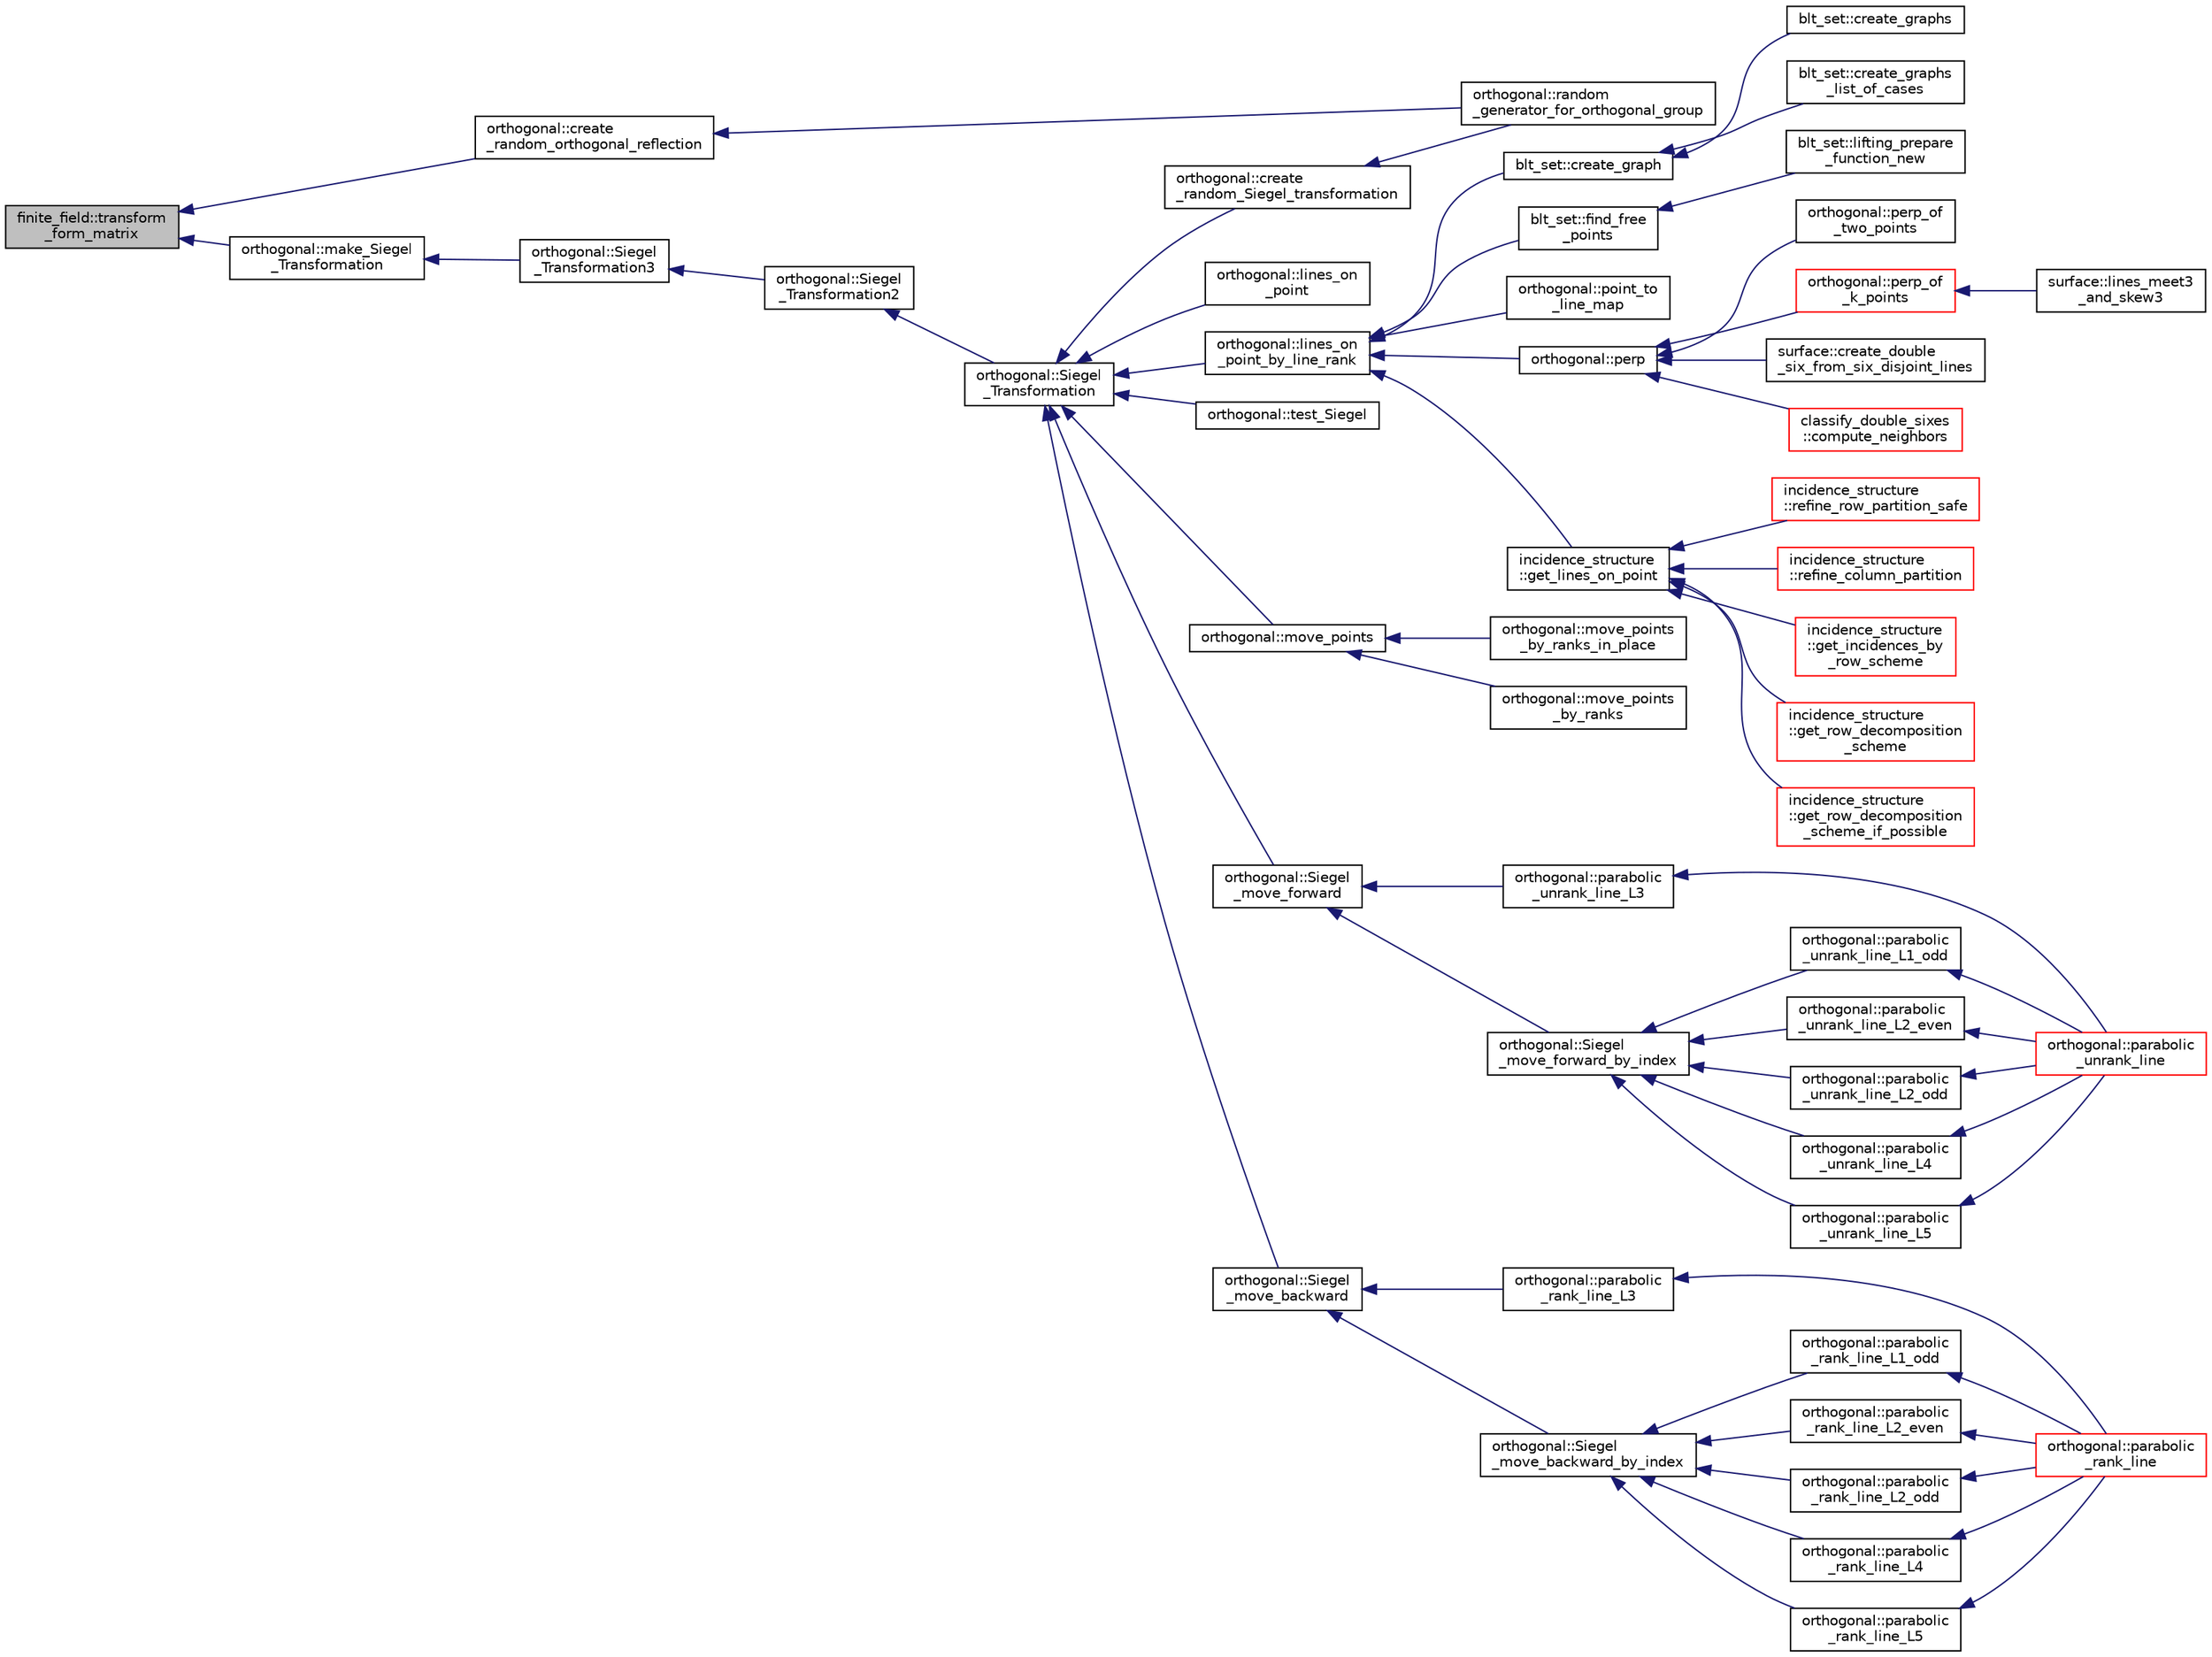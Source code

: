 digraph "finite_field::transform_form_matrix"
{
  edge [fontname="Helvetica",fontsize="10",labelfontname="Helvetica",labelfontsize="10"];
  node [fontname="Helvetica",fontsize="10",shape=record];
  rankdir="LR";
  Node18941 [label="finite_field::transform\l_form_matrix",height=0.2,width=0.4,color="black", fillcolor="grey75", style="filled", fontcolor="black"];
  Node18941 -> Node18942 [dir="back",color="midnightblue",fontsize="10",style="solid",fontname="Helvetica"];
  Node18942 [label="orthogonal::create\l_random_orthogonal_reflection",height=0.2,width=0.4,color="black", fillcolor="white", style="filled",URL="$d7/daa/classorthogonal.html#a8cf782be9d4f9ffd3dfcd485e374e879"];
  Node18942 -> Node18943 [dir="back",color="midnightblue",fontsize="10",style="solid",fontname="Helvetica"];
  Node18943 [label="orthogonal::random\l_generator_for_orthogonal_group",height=0.2,width=0.4,color="black", fillcolor="white", style="filled",URL="$d7/daa/classorthogonal.html#a380946c3af4d3d83118c409a7aecfe3d"];
  Node18941 -> Node18944 [dir="back",color="midnightblue",fontsize="10",style="solid",fontname="Helvetica"];
  Node18944 [label="orthogonal::make_Siegel\l_Transformation",height=0.2,width=0.4,color="black", fillcolor="white", style="filled",URL="$d7/daa/classorthogonal.html#a0edc12b4b658b09345e41b351e9e8d26"];
  Node18944 -> Node18945 [dir="back",color="midnightblue",fontsize="10",style="solid",fontname="Helvetica"];
  Node18945 [label="orthogonal::Siegel\l_Transformation3",height=0.2,width=0.4,color="black", fillcolor="white", style="filled",URL="$d7/daa/classorthogonal.html#ac9129abf3f825e8c7d5591d1ba116ac7"];
  Node18945 -> Node18946 [dir="back",color="midnightblue",fontsize="10",style="solid",fontname="Helvetica"];
  Node18946 [label="orthogonal::Siegel\l_Transformation2",height=0.2,width=0.4,color="black", fillcolor="white", style="filled",URL="$d7/daa/classorthogonal.html#aaf1945ebd71495f1b362e5091d4b30ec"];
  Node18946 -> Node18947 [dir="back",color="midnightblue",fontsize="10",style="solid",fontname="Helvetica"];
  Node18947 [label="orthogonal::Siegel\l_Transformation",height=0.2,width=0.4,color="black", fillcolor="white", style="filled",URL="$d7/daa/classorthogonal.html#a27258e68c99323ac8de66fedbe565a3d"];
  Node18947 -> Node18948 [dir="back",color="midnightblue",fontsize="10",style="solid",fontname="Helvetica"];
  Node18948 [label="orthogonal::lines_on\l_point",height=0.2,width=0.4,color="black", fillcolor="white", style="filled",URL="$d7/daa/classorthogonal.html#aa3249c7fddbc156af817fb274e41c914"];
  Node18947 -> Node18949 [dir="back",color="midnightblue",fontsize="10",style="solid",fontname="Helvetica"];
  Node18949 [label="orthogonal::lines_on\l_point_by_line_rank",height=0.2,width=0.4,color="black", fillcolor="white", style="filled",URL="$d7/daa/classorthogonal.html#adc21874b6da3cd3585c704994fb538aa"];
  Node18949 -> Node18950 [dir="back",color="midnightblue",fontsize="10",style="solid",fontname="Helvetica"];
  Node18950 [label="blt_set::create_graph",height=0.2,width=0.4,color="black", fillcolor="white", style="filled",URL="$d1/d3d/classblt__set.html#ae92249ece99ffbc92e93e49cd5d5dccf"];
  Node18950 -> Node18951 [dir="back",color="midnightblue",fontsize="10",style="solid",fontname="Helvetica"];
  Node18951 [label="blt_set::create_graphs",height=0.2,width=0.4,color="black", fillcolor="white", style="filled",URL="$d1/d3d/classblt__set.html#a3f1d4a8ed15875c47b327949f26a4533"];
  Node18950 -> Node18952 [dir="back",color="midnightblue",fontsize="10",style="solid",fontname="Helvetica"];
  Node18952 [label="blt_set::create_graphs\l_list_of_cases",height=0.2,width=0.4,color="black", fillcolor="white", style="filled",URL="$d1/d3d/classblt__set.html#a91ad531d4154bd887182dbd6121476f3"];
  Node18949 -> Node18953 [dir="back",color="midnightblue",fontsize="10",style="solid",fontname="Helvetica"];
  Node18953 [label="blt_set::find_free\l_points",height=0.2,width=0.4,color="black", fillcolor="white", style="filled",URL="$d1/d3d/classblt__set.html#a71f82dd3dc4a901ea2a0949d2f1af302"];
  Node18953 -> Node18954 [dir="back",color="midnightblue",fontsize="10",style="solid",fontname="Helvetica"];
  Node18954 [label="blt_set::lifting_prepare\l_function_new",height=0.2,width=0.4,color="black", fillcolor="white", style="filled",URL="$d1/d3d/classblt__set.html#a1314b7c0a3b78ba54c0f61a397d8afce"];
  Node18949 -> Node18955 [dir="back",color="midnightblue",fontsize="10",style="solid",fontname="Helvetica"];
  Node18955 [label="orthogonal::point_to\l_line_map",height=0.2,width=0.4,color="black", fillcolor="white", style="filled",URL="$d7/daa/classorthogonal.html#a1eae48671390d1c251303be93b45f9e4"];
  Node18949 -> Node18956 [dir="back",color="midnightblue",fontsize="10",style="solid",fontname="Helvetica"];
  Node18956 [label="orthogonal::perp",height=0.2,width=0.4,color="black", fillcolor="white", style="filled",URL="$d7/daa/classorthogonal.html#ae80e0fa8d1e8caddb9afbb466e3d3189"];
  Node18956 -> Node18957 [dir="back",color="midnightblue",fontsize="10",style="solid",fontname="Helvetica"];
  Node18957 [label="orthogonal::perp_of\l_two_points",height=0.2,width=0.4,color="black", fillcolor="white", style="filled",URL="$d7/daa/classorthogonal.html#a6a05fef2e61ed508bff66d6728c58ec0"];
  Node18956 -> Node18958 [dir="back",color="midnightblue",fontsize="10",style="solid",fontname="Helvetica"];
  Node18958 [label="orthogonal::perp_of\l_k_points",height=0.2,width=0.4,color="red", fillcolor="white", style="filled",URL="$d7/daa/classorthogonal.html#a6a92a4680dc76bb289141fc5c765f5fb"];
  Node18958 -> Node18959 [dir="back",color="midnightblue",fontsize="10",style="solid",fontname="Helvetica"];
  Node18959 [label="surface::lines_meet3\l_and_skew3",height=0.2,width=0.4,color="black", fillcolor="white", style="filled",URL="$d5/d88/classsurface.html#af87ed9d20b980a89342f20c206ae5790"];
  Node18956 -> Node18985 [dir="back",color="midnightblue",fontsize="10",style="solid",fontname="Helvetica"];
  Node18985 [label="surface::create_double\l_six_from_six_disjoint_lines",height=0.2,width=0.4,color="black", fillcolor="white", style="filled",URL="$d5/d88/classsurface.html#a4c44f0a33d709edee71537547880dd87"];
  Node18956 -> Node18986 [dir="back",color="midnightblue",fontsize="10",style="solid",fontname="Helvetica"];
  Node18986 [label="classify_double_sixes\l::compute_neighbors",height=0.2,width=0.4,color="red", fillcolor="white", style="filled",URL="$dd/d23/classclassify__double__sixes.html#a675e241052c36c58063ddcfc06d209b2"];
  Node18949 -> Node18987 [dir="back",color="midnightblue",fontsize="10",style="solid",fontname="Helvetica"];
  Node18987 [label="incidence_structure\l::get_lines_on_point",height=0.2,width=0.4,color="black", fillcolor="white", style="filled",URL="$da/d8a/classincidence__structure.html#a09148fd9478525b4a65c8e44833d1861"];
  Node18987 -> Node18988 [dir="back",color="midnightblue",fontsize="10",style="solid",fontname="Helvetica"];
  Node18988 [label="incidence_structure\l::refine_row_partition_safe",height=0.2,width=0.4,color="red", fillcolor="white", style="filled",URL="$da/d8a/classincidence__structure.html#ae84b2dc0f1a0cd1f9acfadcae21e3745"];
  Node18987 -> Node19010 [dir="back",color="midnightblue",fontsize="10",style="solid",fontname="Helvetica"];
  Node19010 [label="incidence_structure\l::refine_column_partition",height=0.2,width=0.4,color="red", fillcolor="white", style="filled",URL="$da/d8a/classincidence__structure.html#ac262f307c1531d67496129dc7890cda4"];
  Node18987 -> Node19015 [dir="back",color="midnightblue",fontsize="10",style="solid",fontname="Helvetica"];
  Node19015 [label="incidence_structure\l::get_incidences_by\l_row_scheme",height=0.2,width=0.4,color="red", fillcolor="white", style="filled",URL="$da/d8a/classincidence__structure.html#addab249e03244133841bd793389c792c"];
  Node18987 -> Node19019 [dir="back",color="midnightblue",fontsize="10",style="solid",fontname="Helvetica"];
  Node19019 [label="incidence_structure\l::get_row_decomposition\l_scheme",height=0.2,width=0.4,color="red", fillcolor="white", style="filled",URL="$da/d8a/classincidence__structure.html#aa0ad04253ba8e75bb15900ee8b01c9aa"];
  Node18987 -> Node19030 [dir="back",color="midnightblue",fontsize="10",style="solid",fontname="Helvetica"];
  Node19030 [label="incidence_structure\l::get_row_decomposition\l_scheme_if_possible",height=0.2,width=0.4,color="red", fillcolor="white", style="filled",URL="$da/d8a/classincidence__structure.html#ac93d2a6419b0fca3f25f101c5f08caf5"];
  Node18947 -> Node19032 [dir="back",color="midnightblue",fontsize="10",style="solid",fontname="Helvetica"];
  Node19032 [label="orthogonal::test_Siegel",height=0.2,width=0.4,color="black", fillcolor="white", style="filled",URL="$d7/daa/classorthogonal.html#ad6d248c572d92abe41416065addd4a69"];
  Node18947 -> Node19033 [dir="back",color="midnightblue",fontsize="10",style="solid",fontname="Helvetica"];
  Node19033 [label="orthogonal::move_points",height=0.2,width=0.4,color="black", fillcolor="white", style="filled",URL="$d7/daa/classorthogonal.html#a24bfc815e987e19df641315b98ff8822"];
  Node19033 -> Node19034 [dir="back",color="midnightblue",fontsize="10",style="solid",fontname="Helvetica"];
  Node19034 [label="orthogonal::move_points\l_by_ranks_in_place",height=0.2,width=0.4,color="black", fillcolor="white", style="filled",URL="$d7/daa/classorthogonal.html#a82fac7f7528e41392b5fe89860d4204d"];
  Node19033 -> Node19035 [dir="back",color="midnightblue",fontsize="10",style="solid",fontname="Helvetica"];
  Node19035 [label="orthogonal::move_points\l_by_ranks",height=0.2,width=0.4,color="black", fillcolor="white", style="filled",URL="$d7/daa/classorthogonal.html#a6b1b57c7b6114d7d51c9375fe5014b22"];
  Node18947 -> Node19036 [dir="back",color="midnightblue",fontsize="10",style="solid",fontname="Helvetica"];
  Node19036 [label="orthogonal::Siegel\l_move_forward",height=0.2,width=0.4,color="black", fillcolor="white", style="filled",URL="$d7/daa/classorthogonal.html#a065d0faccc00df42afd671dac644d480"];
  Node19036 -> Node19037 [dir="back",color="midnightblue",fontsize="10",style="solid",fontname="Helvetica"];
  Node19037 [label="orthogonal::parabolic\l_unrank_line_L3",height=0.2,width=0.4,color="black", fillcolor="white", style="filled",URL="$d7/daa/classorthogonal.html#ae1edfba289a03ed4d383514c2b0dc4b7"];
  Node19037 -> Node19038 [dir="back",color="midnightblue",fontsize="10",style="solid",fontname="Helvetica"];
  Node19038 [label="orthogonal::parabolic\l_unrank_line",height=0.2,width=0.4,color="red", fillcolor="white", style="filled",URL="$d7/daa/classorthogonal.html#a449cc51a62e11b8699befe951b0f8a4c"];
  Node19036 -> Node19265 [dir="back",color="midnightblue",fontsize="10",style="solid",fontname="Helvetica"];
  Node19265 [label="orthogonal::Siegel\l_move_forward_by_index",height=0.2,width=0.4,color="black", fillcolor="white", style="filled",URL="$d7/daa/classorthogonal.html#a606e885cb85b824bcda44154a3cfbfe8"];
  Node19265 -> Node19266 [dir="back",color="midnightblue",fontsize="10",style="solid",fontname="Helvetica"];
  Node19266 [label="orthogonal::parabolic\l_unrank_line_L1_odd",height=0.2,width=0.4,color="black", fillcolor="white", style="filled",URL="$d7/daa/classorthogonal.html#af59966fe1bb32196deaafbe6849fdeb1"];
  Node19266 -> Node19038 [dir="back",color="midnightblue",fontsize="10",style="solid",fontname="Helvetica"];
  Node19265 -> Node19267 [dir="back",color="midnightblue",fontsize="10",style="solid",fontname="Helvetica"];
  Node19267 [label="orthogonal::parabolic\l_unrank_line_L2_even",height=0.2,width=0.4,color="black", fillcolor="white", style="filled",URL="$d7/daa/classorthogonal.html#a57a7ad0d16ea67c0636c9f179eeed5d1"];
  Node19267 -> Node19038 [dir="back",color="midnightblue",fontsize="10",style="solid",fontname="Helvetica"];
  Node19265 -> Node19268 [dir="back",color="midnightblue",fontsize="10",style="solid",fontname="Helvetica"];
  Node19268 [label="orthogonal::parabolic\l_unrank_line_L2_odd",height=0.2,width=0.4,color="black", fillcolor="white", style="filled",URL="$d7/daa/classorthogonal.html#a9ab8a29daee27c60803e2bf5026a9a9e"];
  Node19268 -> Node19038 [dir="back",color="midnightblue",fontsize="10",style="solid",fontname="Helvetica"];
  Node19265 -> Node19269 [dir="back",color="midnightblue",fontsize="10",style="solid",fontname="Helvetica"];
  Node19269 [label="orthogonal::parabolic\l_unrank_line_L4",height=0.2,width=0.4,color="black", fillcolor="white", style="filled",URL="$d7/daa/classorthogonal.html#a6a30b6c7f59498ad8c7f2bec7c78d2ff"];
  Node19269 -> Node19038 [dir="back",color="midnightblue",fontsize="10",style="solid",fontname="Helvetica"];
  Node19265 -> Node19270 [dir="back",color="midnightblue",fontsize="10",style="solid",fontname="Helvetica"];
  Node19270 [label="orthogonal::parabolic\l_unrank_line_L5",height=0.2,width=0.4,color="black", fillcolor="white", style="filled",URL="$d7/daa/classorthogonal.html#a77831b97ebbbc5d8103c5e7e0edfeb9b"];
  Node19270 -> Node19038 [dir="back",color="midnightblue",fontsize="10",style="solid",fontname="Helvetica"];
  Node18947 -> Node19271 [dir="back",color="midnightblue",fontsize="10",style="solid",fontname="Helvetica"];
  Node19271 [label="orthogonal::Siegel\l_move_backward",height=0.2,width=0.4,color="black", fillcolor="white", style="filled",URL="$d7/daa/classorthogonal.html#a365beaf002d1ffc9a600e73f1983e800"];
  Node19271 -> Node19272 [dir="back",color="midnightblue",fontsize="10",style="solid",fontname="Helvetica"];
  Node19272 [label="orthogonal::parabolic\l_rank_line_L3",height=0.2,width=0.4,color="black", fillcolor="white", style="filled",URL="$d7/daa/classorthogonal.html#afea1a02e2b439b28127cfa2a782da8c9"];
  Node19272 -> Node19273 [dir="back",color="midnightblue",fontsize="10",style="solid",fontname="Helvetica"];
  Node19273 [label="orthogonal::parabolic\l_rank_line",height=0.2,width=0.4,color="red", fillcolor="white", style="filled",URL="$d7/daa/classorthogonal.html#a7df334ceca90bc5b90c56354dbaf45c9"];
  Node19271 -> Node19278 [dir="back",color="midnightblue",fontsize="10",style="solid",fontname="Helvetica"];
  Node19278 [label="orthogonal::Siegel\l_move_backward_by_index",height=0.2,width=0.4,color="black", fillcolor="white", style="filled",URL="$d7/daa/classorthogonal.html#aa8eaeba82de3ff3b5f50b4ccd22b2631"];
  Node19278 -> Node19279 [dir="back",color="midnightblue",fontsize="10",style="solid",fontname="Helvetica"];
  Node19279 [label="orthogonal::parabolic\l_rank_line_L1_odd",height=0.2,width=0.4,color="black", fillcolor="white", style="filled",URL="$d7/daa/classorthogonal.html#aab93abadf848b0a5d72b367f155cd7e4"];
  Node19279 -> Node19273 [dir="back",color="midnightblue",fontsize="10",style="solid",fontname="Helvetica"];
  Node19278 -> Node19280 [dir="back",color="midnightblue",fontsize="10",style="solid",fontname="Helvetica"];
  Node19280 [label="orthogonal::parabolic\l_rank_line_L2_even",height=0.2,width=0.4,color="black", fillcolor="white", style="filled",URL="$d7/daa/classorthogonal.html#ad884e741520104066da699b1133deeb0"];
  Node19280 -> Node19273 [dir="back",color="midnightblue",fontsize="10",style="solid",fontname="Helvetica"];
  Node19278 -> Node19281 [dir="back",color="midnightblue",fontsize="10",style="solid",fontname="Helvetica"];
  Node19281 [label="orthogonal::parabolic\l_rank_line_L2_odd",height=0.2,width=0.4,color="black", fillcolor="white", style="filled",URL="$d7/daa/classorthogonal.html#a87ddd814e99966b82e69a1041307074f"];
  Node19281 -> Node19273 [dir="back",color="midnightblue",fontsize="10",style="solid",fontname="Helvetica"];
  Node19278 -> Node19282 [dir="back",color="midnightblue",fontsize="10",style="solid",fontname="Helvetica"];
  Node19282 [label="orthogonal::parabolic\l_rank_line_L4",height=0.2,width=0.4,color="black", fillcolor="white", style="filled",URL="$d7/daa/classorthogonal.html#a9e693d30c0ade825f389feec38ea83b2"];
  Node19282 -> Node19273 [dir="back",color="midnightblue",fontsize="10",style="solid",fontname="Helvetica"];
  Node19278 -> Node19283 [dir="back",color="midnightblue",fontsize="10",style="solid",fontname="Helvetica"];
  Node19283 [label="orthogonal::parabolic\l_rank_line_L5",height=0.2,width=0.4,color="black", fillcolor="white", style="filled",URL="$d7/daa/classorthogonal.html#ab9ff5dd42f31a297d03c559a4934a950"];
  Node19283 -> Node19273 [dir="back",color="midnightblue",fontsize="10",style="solid",fontname="Helvetica"];
  Node18947 -> Node19284 [dir="back",color="midnightblue",fontsize="10",style="solid",fontname="Helvetica"];
  Node19284 [label="orthogonal::create\l_random_Siegel_transformation",height=0.2,width=0.4,color="black", fillcolor="white", style="filled",URL="$d7/daa/classorthogonal.html#ad691ec706194282d2954a5edaca883cf"];
  Node19284 -> Node18943 [dir="back",color="midnightblue",fontsize="10",style="solid",fontname="Helvetica"];
}
